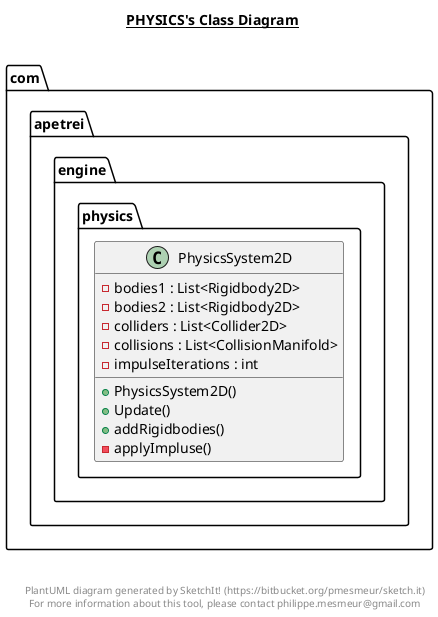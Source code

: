@startuml

title __PHYSICS's Class Diagram__\n

  namespace com.apetrei.engine {
    namespace physics {
      class com.apetrei.engine.physics.PhysicsSystem2D {
          - bodies1 : List<Rigidbody2D>
          - bodies2 : List<Rigidbody2D>
          - colliders : List<Collider2D>
          - collisions : List<CollisionManifold>
          - impulseIterations : int
          + PhysicsSystem2D()
          + Update()
          + addRigidbodies()
          - applyImpluse()
      }
    }
  }
  



right footer


PlantUML diagram generated by SketchIt! (https://bitbucket.org/pmesmeur/sketch.it)
For more information about this tool, please contact philippe.mesmeur@gmail.com
endfooter

@enduml
